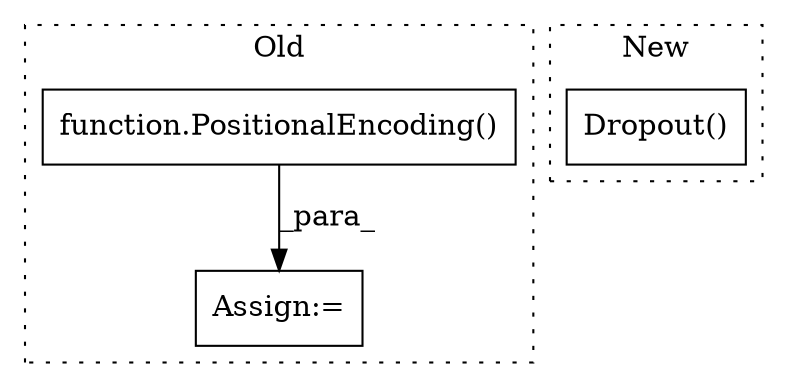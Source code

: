 digraph G {
subgraph cluster0 {
1 [label="function.PositionalEncoding()" a="75" s="289,318" l="19,1" shape="box"];
3 [label="Assign:=" a="68" s="286" l="3" shape="box"];
label = "Old";
style="dotted";
}
subgraph cluster1 {
2 [label="Dropout()" a="75" s="715,733" l="11,1" shape="box"];
label = "New";
style="dotted";
}
1 -> 3 [label="_para_"];
}